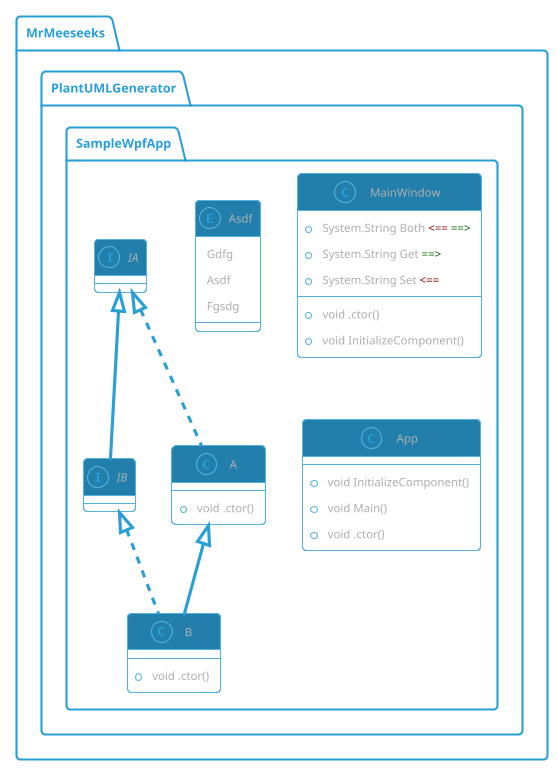 @startuml
!theme cyborg-outline
enum MrMeeseeks.PlantUMLGenerator.SampleWpfApp.Asdf {
Gdfg
Asdf
Fgsdg
}
interface MrMeeseeks.PlantUMLGenerator.SampleWpfApp.IB {
}
interface MrMeeseeks.PlantUMLGenerator.SampleWpfApp.IB implements MrMeeseeks.PlantUMLGenerator.SampleWpfApp.IA
interface MrMeeseeks.PlantUMLGenerator.SampleWpfApp.IA {
}
class MrMeeseeks.PlantUMLGenerator.SampleWpfApp.A {
+void .ctor()
}
class MrMeeseeks.PlantUMLGenerator.SampleWpfApp.A implements MrMeeseeks.PlantUMLGenerator.SampleWpfApp.IA
class MrMeeseeks.PlantUMLGenerator.SampleWpfApp.B {
+void .ctor()
}
class MrMeeseeks.PlantUMLGenerator.SampleWpfApp.B extends MrMeeseeks.PlantUMLGenerator.SampleWpfApp.A
class MrMeeseeks.PlantUMLGenerator.SampleWpfApp.B implements MrMeeseeks.PlantUMLGenerator.SampleWpfApp.IB
class MrMeeseeks.PlantUMLGenerator.SampleWpfApp.MainWindow {
+void .ctor()
+System.String Both <font color=darkred><==</font> <font color=darkgreen>==></font>
+System.String Get <font color=darkgreen>==></font>
+System.String Set <font color=darkred><==</font>
+void InitializeComponent()
}
class MrMeeseeks.PlantUMLGenerator.SampleWpfApp.App {
+void InitializeComponent()
+void Main()
+void .ctor()
}

@enduml